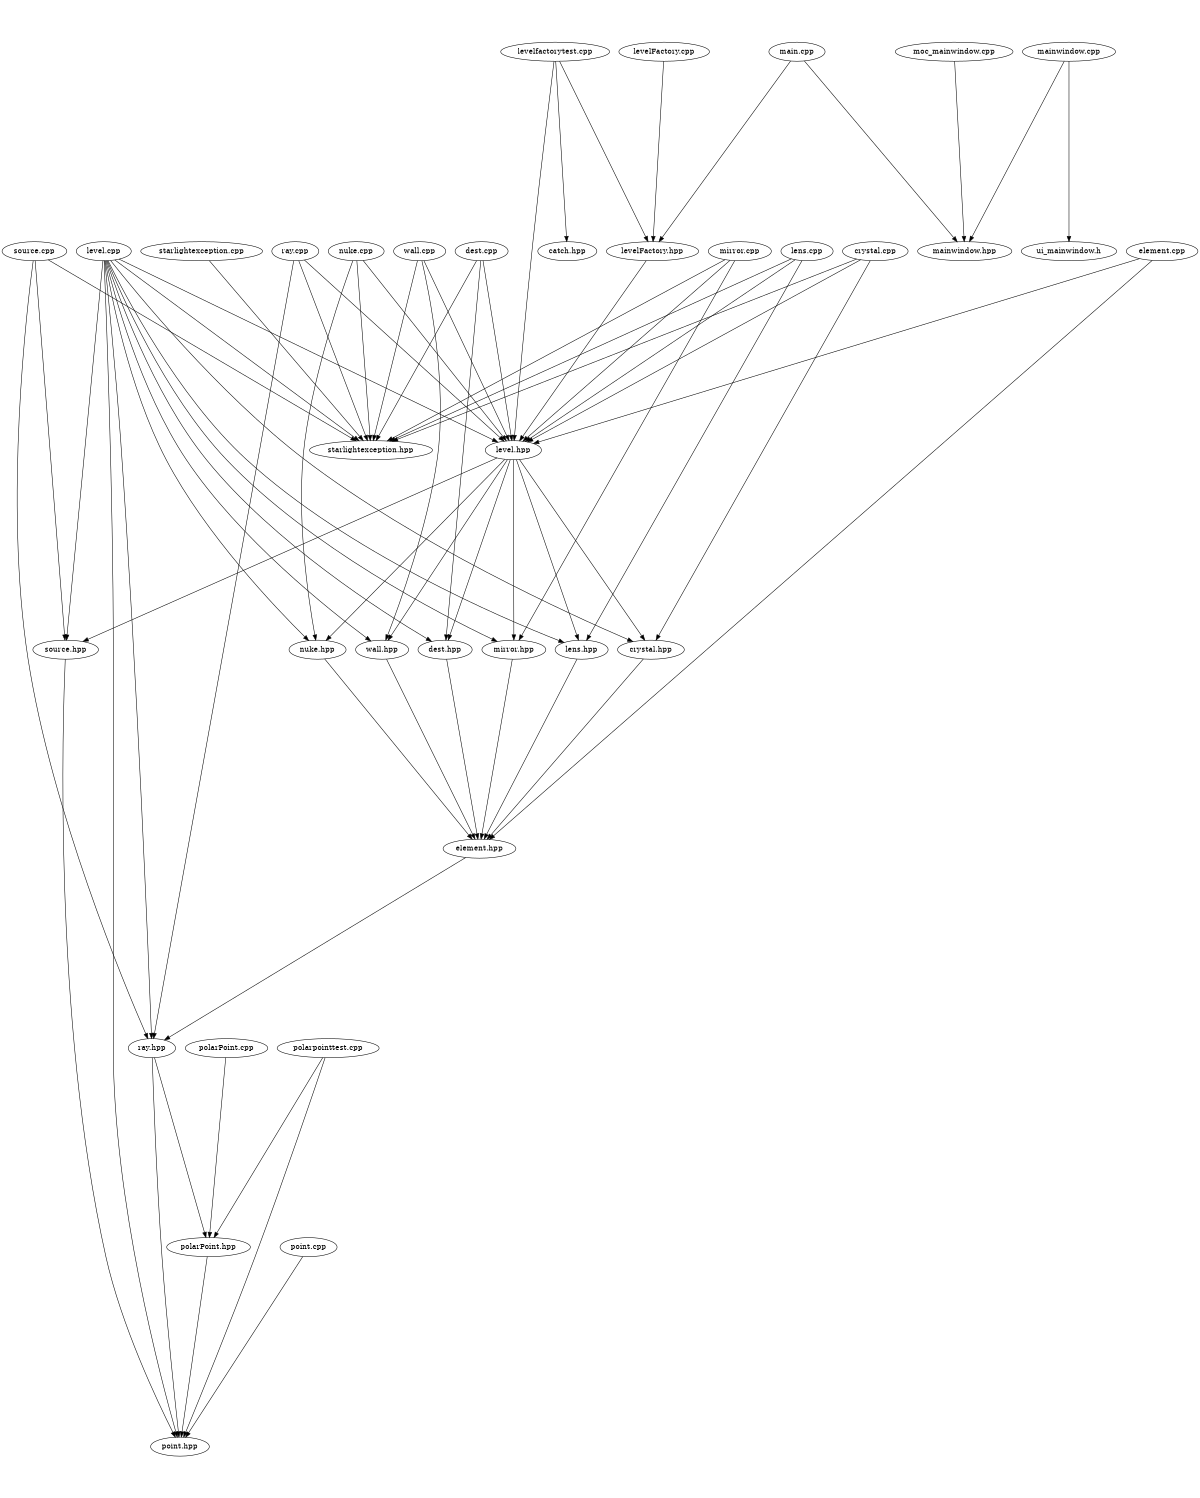 digraph "source tree" {
    overlap=scale;
    size="8,10";
    ratio="fill";
    fontsize="16";
    fontname="Helvetica";
	clusterrank="local";
	"polarPoint.hpp" -> "point.hpp"
	"dest.cpp" -> "starlightexception.hpp"
	"nuke.cpp" -> "nuke.hpp"
	"source.cpp" -> "source.hpp"
	"levelfactorytest.cpp" -> "levelFactory.hpp"
	"levelFactory.cpp" -> "levelFactory.hpp"
	"source.cpp" -> "starlightexception.hpp"
	"level.cpp" -> "ray.hpp"
	"main.cpp" -> "levelFactory.hpp"
	"mirror.cpp" -> "level.hpp"
	"level.cpp" -> "nuke.hpp"
	"ray.cpp" -> "ray.hpp"
	"crystal.hpp" -> "element.hpp"
	"mirror.cpp" -> "mirror.hpp"
	"lens.cpp" -> "lens.hpp"
	"nuke.cpp" -> "level.hpp"
	"level.cpp" -> "crystal.hpp"
	"mainwindow.cpp" -> "ui_mainwindow.h"
	"main.cpp" -> "mainwindow.hpp"
	"level.hpp" -> "source.hpp"
	"level.hpp" -> "wall.hpp"
	"dest.hpp" -> "element.hpp"
	"crystal.cpp" -> "level.hpp"
	"lens.cpp" -> "level.hpp"
	"level.cpp" -> "lens.hpp"
	"level.cpp" -> "level.hpp"
	"nuke.cpp" -> "starlightexception.hpp"
	"wall.hpp" -> "element.hpp"
	"polarpointtest.cpp" -> "point.hpp"
	"level.cpp" -> "starlightexception.hpp"
	"source.hpp" -> "point.hpp"
	"polarpointtest.cpp" -> "polarPoint.hpp"
	"starlightexception.cpp" -> "starlightexception.hpp"
	"ray.hpp" -> "polarPoint.hpp"
	"level.hpp" -> "nuke.hpp"
	"level.cpp" -> "point.hpp"
	"dest.cpp" -> "dest.hpp"
	"level.hpp" -> "dest.hpp"
	"level.cpp" -> "source.hpp"
	"level.cpp" -> "mirror.hpp"
	"element.hpp" -> "ray.hpp"
	"level.cpp" -> "wall.hpp"
	"lens.cpp" -> "starlightexception.hpp"
	"wall.cpp" -> "wall.hpp"
	"nuke.hpp" -> "element.hpp"
	"level.hpp" -> "lens.hpp"
	"moc_mainwindow.cpp" -> "mainwindow.hpp"
	"crystal.cpp" -> "starlightexception.hpp"
	"mirror.cpp" -> "starlightexception.hpp"
	"lens.hpp" -> "element.hpp"
	"levelfactorytest.cpp" -> "level.hpp"
	"polarPoint.cpp" -> "polarPoint.hpp"
	"element.cpp" -> "element.hpp"
	"element.cpp" -> "level.hpp"
	"level.cpp" -> "dest.hpp"
	"wall.cpp" -> "starlightexception.hpp"
	"wall.cpp" -> "level.hpp"
	"source.cpp" -> "ray.hpp"
	"mainwindow.cpp" -> "mainwindow.hpp"
	"ray.cpp" -> "level.hpp"
	"crystal.cpp" -> "crystal.hpp"
	"dest.cpp" -> "level.hpp"
	"ray.cpp" -> "starlightexception.hpp"
	"levelfactorytest.cpp" -> "catch.hpp"
	"point.cpp" -> "point.hpp"
	"ray.hpp" -> "point.hpp"
	"level.hpp" -> "mirror.hpp"
	"level.hpp" -> "crystal.hpp"
	"levelFactory.hpp" -> "level.hpp"
	"mirror.hpp" -> "element.hpp"
}
